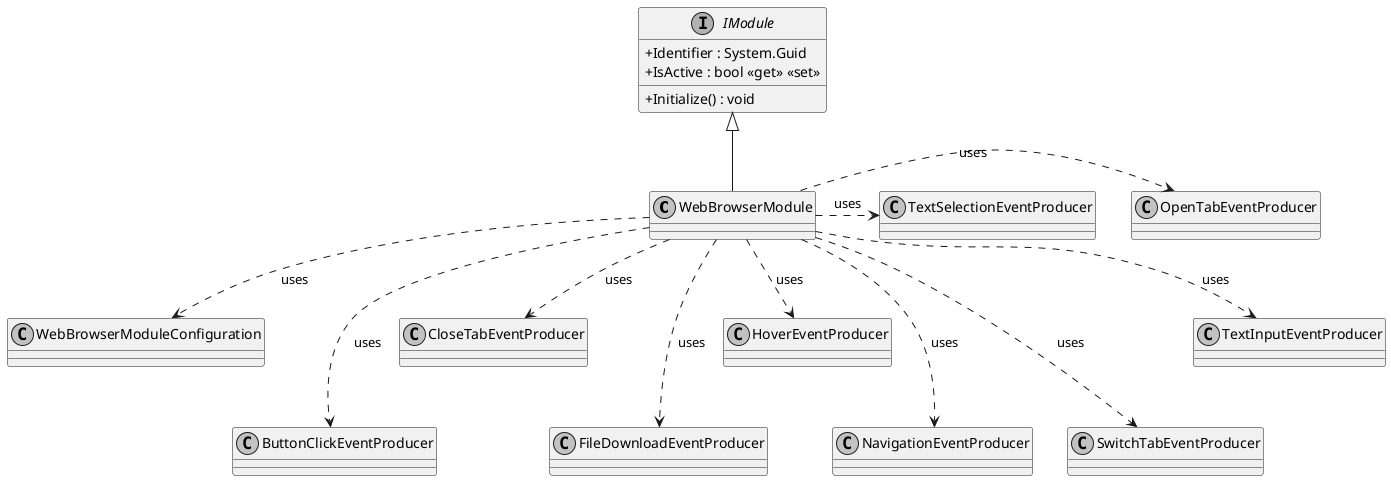 @startuml
skinparam monochrome true
skinparam classAttributeIconSize 0

class WebBrowserModule {
}


interface IModule {
    + Identifier : System.Guid
    + IsActive : bool <<get>> <<set>>
    + Initialize() : void
}

IModule <|-- WebBrowserModule
WebBrowserModule ..> WebBrowserModuleConfiguration : "uses"
WebBrowserModule ...> ButtonClickEventProducer : "uses"
WebBrowserModule ..> CloseTabEventProducer : "uses"
WebBrowserModule ...> FileDownloadEventProducer : "uses"
WebBrowserModule ..> HoverEventProducer : "uses"
WebBrowserModule ...> NavigationEventProducer : "uses"
WebBrowserModule .> OpenTabEventProducer : "uses"
WebBrowserModule ...> SwitchTabEventProducer : "uses"
WebBrowserModule ..> TextInputEventProducer : "uses"
WebBrowserModule .> TextSelectionEventProducer : "uses"
@enduml
